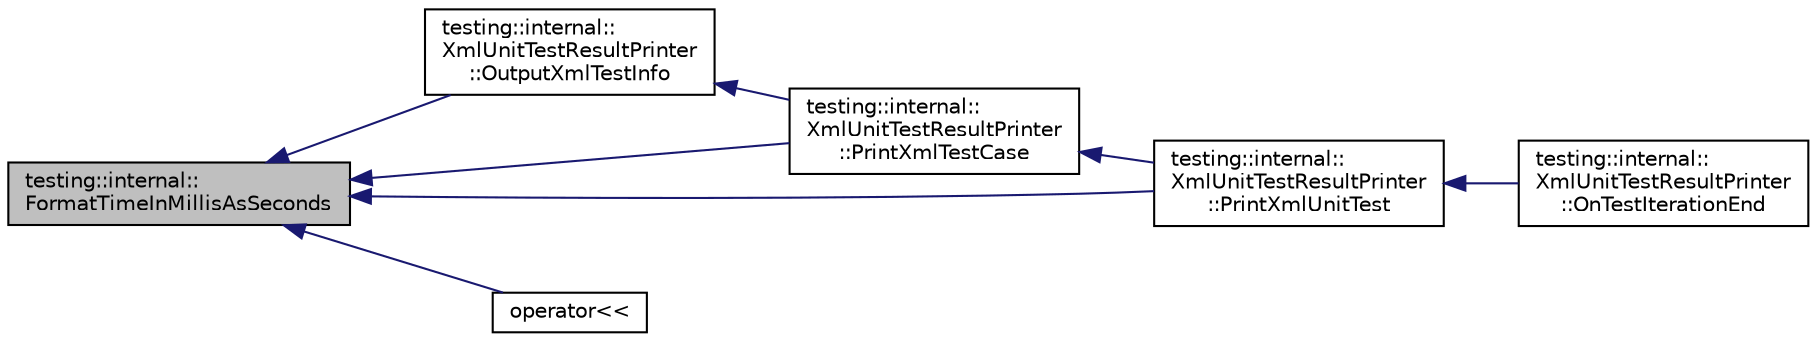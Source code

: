 digraph "testing::internal::FormatTimeInMillisAsSeconds"
{
  edge [fontname="Helvetica",fontsize="10",labelfontname="Helvetica",labelfontsize="10"];
  node [fontname="Helvetica",fontsize="10",shape=record];
  rankdir="LR";
  Node772 [label="testing::internal::\lFormatTimeInMillisAsSeconds",height=0.2,width=0.4,color="black", fillcolor="grey75", style="filled", fontcolor="black"];
  Node772 -> Node773 [dir="back",color="midnightblue",fontsize="10",style="solid",fontname="Helvetica"];
  Node773 [label="testing::internal::\lXmlUnitTestResultPrinter\l::OutputXmlTestInfo",height=0.2,width=0.4,color="black", fillcolor="white", style="filled",URL="$d3/dc6/classtesting_1_1internal_1_1_xml_unit_test_result_printer.html#af642843faed4cd28c77d688f6f2820d7"];
  Node773 -> Node774 [dir="back",color="midnightblue",fontsize="10",style="solid",fontname="Helvetica"];
  Node774 [label="testing::internal::\lXmlUnitTestResultPrinter\l::PrintXmlTestCase",height=0.2,width=0.4,color="black", fillcolor="white", style="filled",URL="$d3/dc6/classtesting_1_1internal_1_1_xml_unit_test_result_printer.html#a7f7accabeac896d4271f36d24ca02dba"];
  Node774 -> Node775 [dir="back",color="midnightblue",fontsize="10",style="solid",fontname="Helvetica"];
  Node775 [label="testing::internal::\lXmlUnitTestResultPrinter\l::PrintXmlUnitTest",height=0.2,width=0.4,color="black", fillcolor="white", style="filled",URL="$d3/dc6/classtesting_1_1internal_1_1_xml_unit_test_result_printer.html#a3be1c8766241d0f34cdf59b45a52f73b"];
  Node775 -> Node776 [dir="back",color="midnightblue",fontsize="10",style="solid",fontname="Helvetica"];
  Node776 [label="testing::internal::\lXmlUnitTestResultPrinter\l::OnTestIterationEnd",height=0.2,width=0.4,color="black", fillcolor="white", style="filled",URL="$d3/dc6/classtesting_1_1internal_1_1_xml_unit_test_result_printer.html#a2ae986dd2f4f2aed31cc6f3bc8c56898"];
  Node772 -> Node774 [dir="back",color="midnightblue",fontsize="10",style="solid",fontname="Helvetica"];
  Node772 -> Node775 [dir="back",color="midnightblue",fontsize="10",style="solid",fontname="Helvetica"];
  Node772 -> Node777 [dir="back",color="midnightblue",fontsize="10",style="solid",fontname="Helvetica"];
  Node777 [label="operator\<\<",height=0.2,width=0.4,color="black", fillcolor="white", style="filled",URL="$df/d01/gtest__unittest_8cc.html#a5f23eac320bc1c1dcd3cec464e31b5c6"];
}
